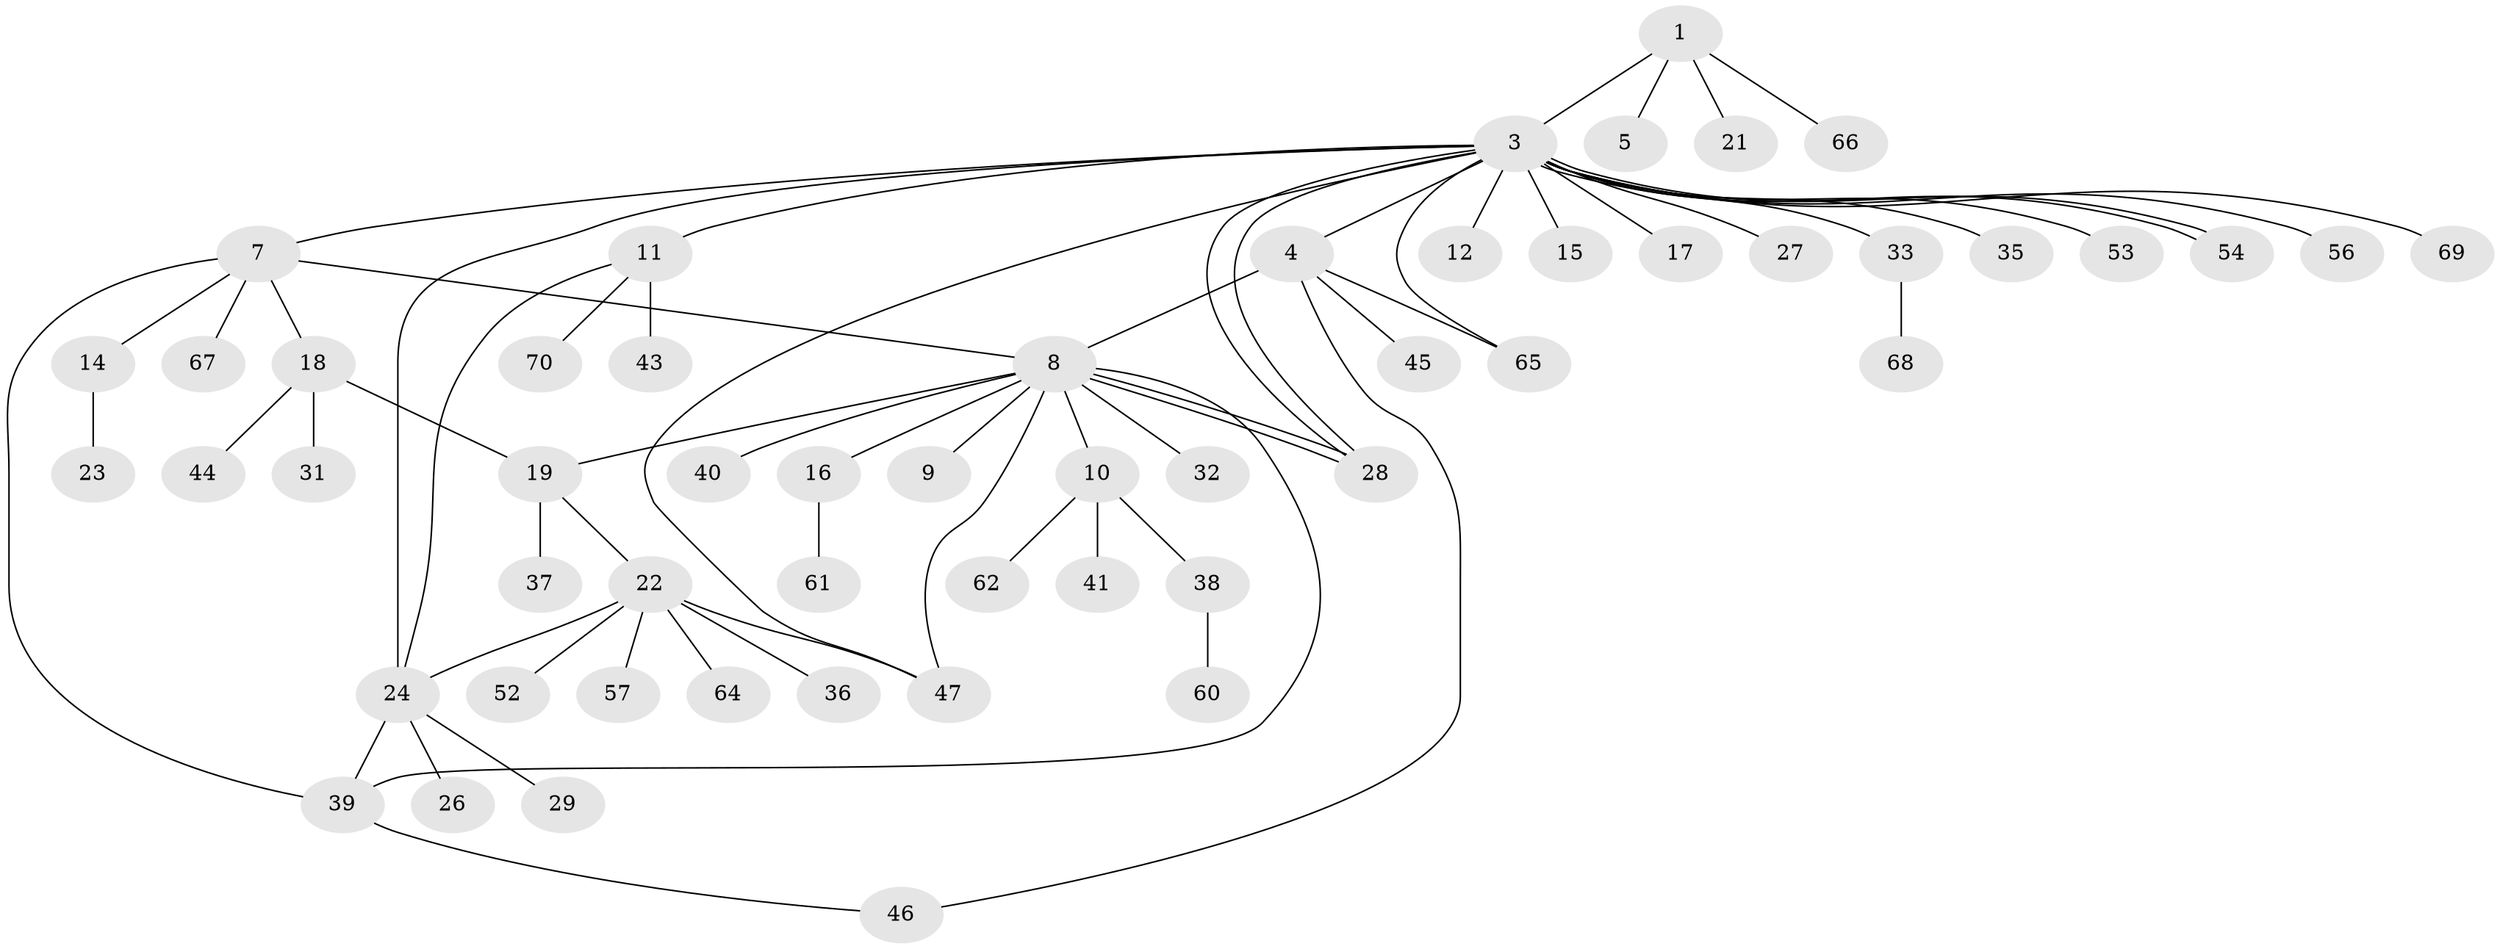 // Generated by graph-tools (version 1.1) at 2025/51/02/27/25 19:51:57]
// undirected, 54 vertices, 67 edges
graph export_dot {
graph [start="1"]
  node [color=gray90,style=filled];
  1 [super="+2"];
  3 [super="+13"];
  4 [super="+6"];
  5;
  7 [super="+20"];
  8 [super="+30"];
  9;
  10 [super="+59"];
  11 [super="+55"];
  12;
  14;
  15;
  16;
  17;
  18 [super="+42"];
  19;
  21;
  22 [super="+25"];
  23 [super="+34"];
  24 [super="+49"];
  26;
  27;
  28;
  29;
  31;
  32;
  33 [super="+51"];
  35;
  36;
  37;
  38 [super="+58"];
  39 [super="+63"];
  40;
  41;
  43;
  44 [super="+48"];
  45;
  46;
  47 [super="+50"];
  52;
  53;
  54;
  56;
  57;
  60;
  61;
  62;
  64;
  65;
  66;
  67;
  68;
  69;
  70;
  1 -- 66;
  1 -- 3;
  1 -- 21;
  1 -- 5;
  3 -- 4;
  3 -- 7;
  3 -- 11 [weight=2];
  3 -- 12 [weight=2];
  3 -- 15;
  3 -- 17;
  3 -- 27;
  3 -- 28;
  3 -- 28;
  3 -- 33;
  3 -- 47;
  3 -- 53;
  3 -- 54 [weight=2];
  3 -- 54;
  3 -- 56;
  3 -- 65;
  3 -- 69;
  3 -- 35;
  3 -- 24;
  4 -- 65;
  4 -- 8;
  4 -- 45;
  4 -- 46;
  7 -- 8;
  7 -- 14;
  7 -- 18;
  7 -- 67;
  7 -- 39;
  8 -- 9;
  8 -- 10;
  8 -- 16;
  8 -- 19;
  8 -- 28;
  8 -- 28;
  8 -- 32;
  8 -- 39;
  8 -- 40;
  8 -- 47;
  10 -- 38;
  10 -- 41;
  10 -- 62;
  11 -- 43;
  11 -- 70;
  11 -- 24;
  14 -- 23;
  16 -- 61;
  18 -- 19;
  18 -- 31;
  18 -- 44;
  19 -- 22;
  19 -- 37;
  22 -- 24;
  22 -- 36;
  22 -- 47;
  22 -- 52;
  22 -- 57;
  22 -- 64;
  24 -- 26;
  24 -- 29;
  24 -- 39;
  33 -- 68;
  38 -- 60;
  39 -- 46;
}
